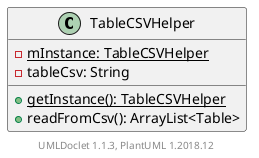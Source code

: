 @startuml

    class TableCSVHelper [[../sg/edu/ntu/scse/cz2002/util/TableCSVHelper.html]] {
        {static} -mInstance: TableCSVHelper
        -tableCsv: String
        {static} +getInstance(): TableCSVHelper
        +readFromCsv(): ArrayList<Table>
    }


    center footer UMLDoclet 1.1.3, PlantUML 1.2018.12
@enduml
